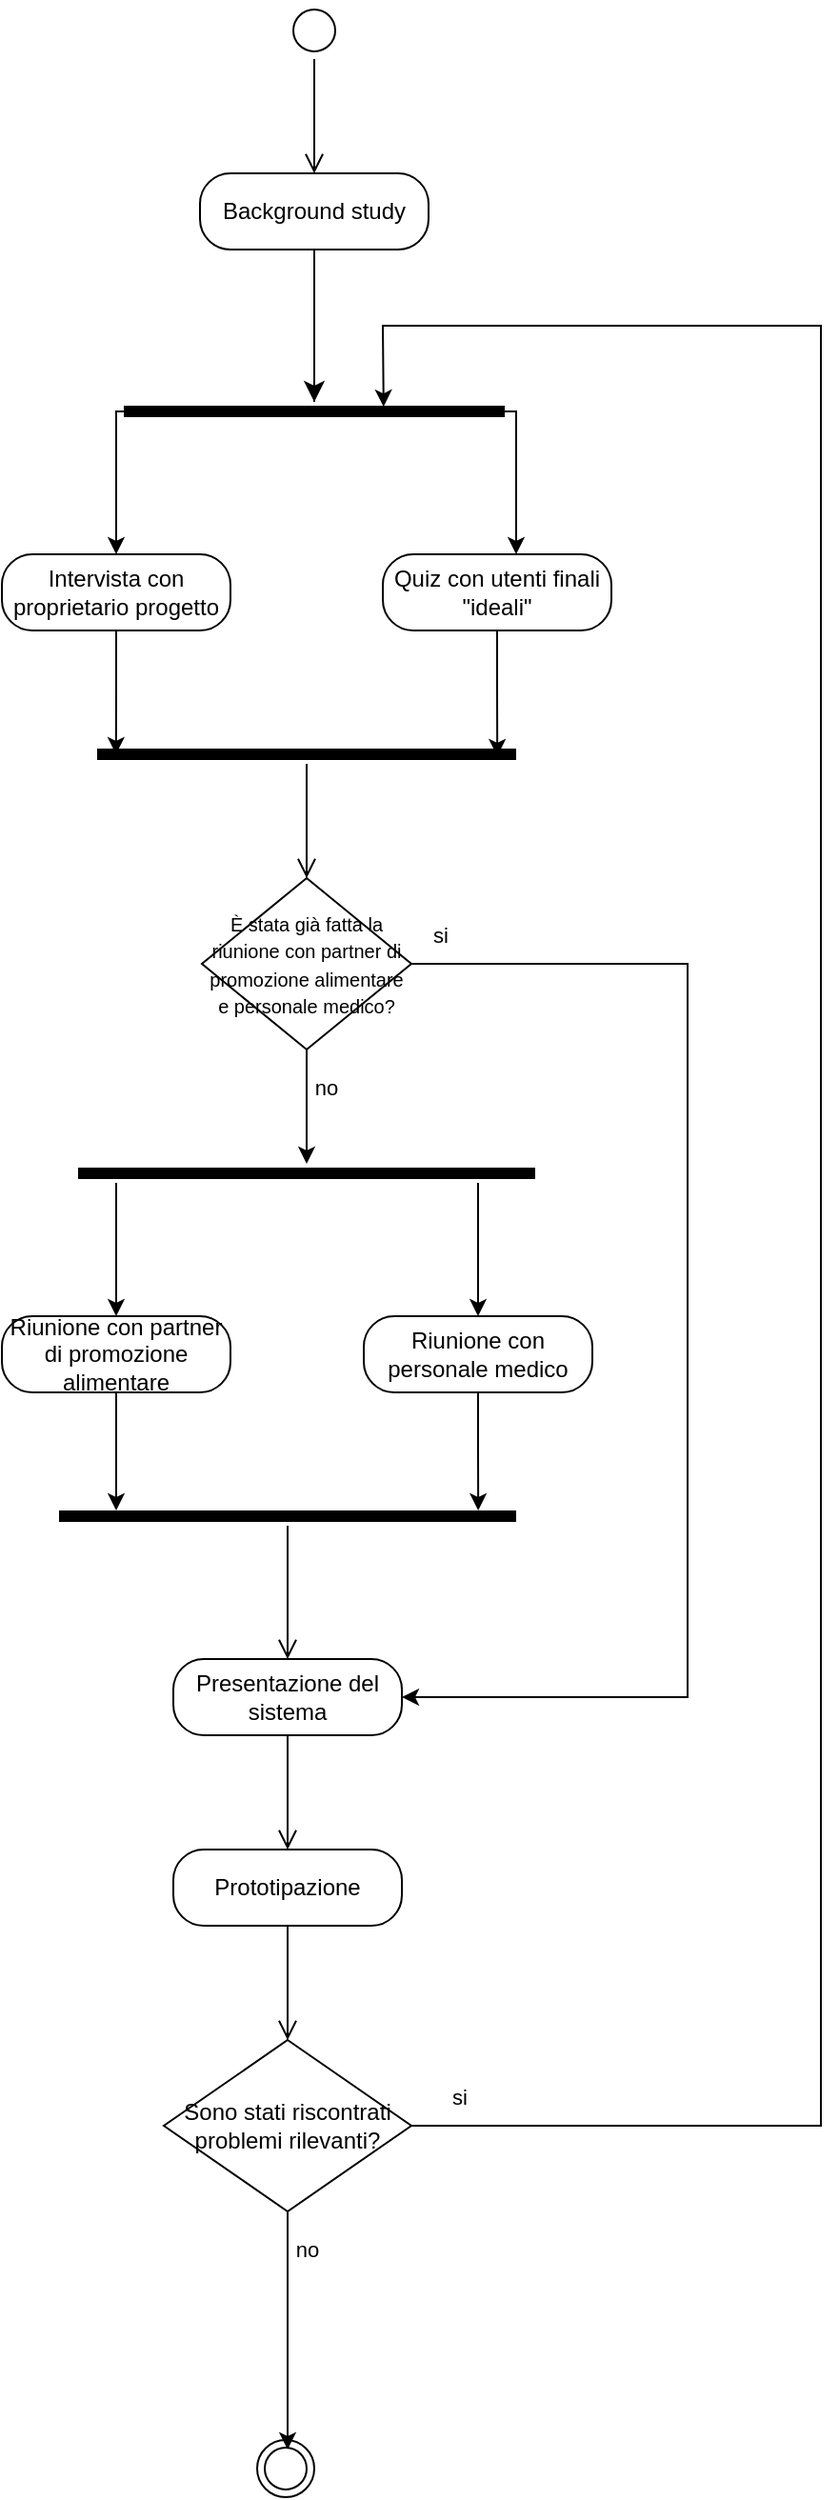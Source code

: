 <mxfile version="24.8.6">
  <diagram name="Pagina-1" id="o7er_3JSwbqKv7h95ZkJ">
    <mxGraphModel dx="271" dy="553" grid="1" gridSize="10" guides="1" tooltips="1" connect="1" arrows="1" fold="1" page="1" pageScale="1" pageWidth="827" pageHeight="1169" math="0" shadow="0">
      <root>
        <mxCell id="0" />
        <mxCell id="1" parent="0" />
        <mxCell id="KI7EJrQLjo3R3d8mQip6-1" value="" style="ellipse;html=1;shape=startState;" parent="1" vertex="1">
          <mxGeometry x="399" y="30" width="30" height="30" as="geometry" />
        </mxCell>
        <mxCell id="KI7EJrQLjo3R3d8mQip6-2" value="" style="edgeStyle=orthogonalEdgeStyle;html=1;verticalAlign=bottom;endArrow=open;endSize=8;rounded=0;entryX=0.5;entryY=0;entryDx=0;entryDy=0;" parent="1" source="KI7EJrQLjo3R3d8mQip6-1" target="KI7EJrQLjo3R3d8mQip6-8" edge="1">
          <mxGeometry relative="1" as="geometry">
            <mxPoint x="414" y="120" as="targetPoint" />
          </mxGeometry>
        </mxCell>
        <mxCell id="n6WLxBA4TBHIzsAKNH3i-16" value="" style="edgeStyle=orthogonalEdgeStyle;rounded=0;orthogonalLoop=1;jettySize=auto;html=1;entryX=0.955;entryY=0.6;entryDx=0;entryDy=0;entryPerimeter=0;endArrow=classic;endFill=1;" parent="1" source="KI7EJrQLjo3R3d8mQip6-3" target="n6WLxBA4TBHIzsAKNH3i-11" edge="1">
          <mxGeometry relative="1" as="geometry">
            <Array as="points" />
          </mxGeometry>
        </mxCell>
        <mxCell id="KI7EJrQLjo3R3d8mQip6-3" value="Quiz con utenti finali &quot;ideali&quot;" style="rounded=1;whiteSpace=wrap;html=1;arcSize=40;" parent="1" vertex="1">
          <mxGeometry x="450" y="320" width="120" height="40" as="geometry" />
        </mxCell>
        <mxCell id="n6WLxBA4TBHIzsAKNH3i-15" value="" style="edgeStyle=orthogonalEdgeStyle;rounded=0;orthogonalLoop=1;jettySize=auto;html=1;entryX=0.045;entryY=0.5;entryDx=0;entryDy=0;entryPerimeter=0;endArrow=classic;endFill=1;" parent="1" source="KI7EJrQLjo3R3d8mQip6-5" target="n6WLxBA4TBHIzsAKNH3i-11" edge="1">
          <mxGeometry relative="1" as="geometry" />
        </mxCell>
        <mxCell id="KI7EJrQLjo3R3d8mQip6-5" value="Intervista con proprietario progetto" style="rounded=1;whiteSpace=wrap;html=1;arcSize=40;" parent="1" vertex="1">
          <mxGeometry x="250" y="320" width="120" height="40" as="geometry" />
        </mxCell>
        <mxCell id="KI7EJrQLjo3R3d8mQip6-8" value="Background study" style="rounded=1;whiteSpace=wrap;html=1;arcSize=40;" parent="1" vertex="1">
          <mxGeometry x="354" y="120" width="120" height="40" as="geometry" />
        </mxCell>
        <mxCell id="KI7EJrQLjo3R3d8mQip6-9" value="" style="edgeStyle=orthogonalEdgeStyle;html=1;verticalAlign=bottom;endArrow=none;endSize=8;rounded=0;endFill=0;" parent="1" source="n6WLxBA4TBHIzsAKNH3i-5" edge="1">
          <mxGeometry relative="1" as="geometry">
            <mxPoint x="414" y="240" as="targetPoint" />
          </mxGeometry>
        </mxCell>
        <mxCell id="KI7EJrQLjo3R3d8mQip6-14" value="" style="edgeStyle=orthogonalEdgeStyle;html=1;verticalAlign=bottom;endArrow=open;endSize=8;rounded=0;entryX=0.5;entryY=0;entryDx=0;entryDy=0;" parent="1" source="n6WLxBA4TBHIzsAKNH3i-11" target="KI7EJrQLjo3R3d8mQip6-17" edge="1">
          <mxGeometry relative="1" as="geometry">
            <mxPoint x="414" y="490" as="targetPoint" />
            <mxPoint x="410" y="420" as="sourcePoint" />
          </mxGeometry>
        </mxCell>
        <mxCell id="KI7EJrQLjo3R3d8mQip6-22" value="" style="edgeStyle=orthogonalEdgeStyle;rounded=0;orthogonalLoop=1;jettySize=auto;html=1;endArrow=classic;endFill=1;" parent="1" source="KI7EJrQLjo3R3d8mQip6-17" edge="1">
          <mxGeometry relative="1" as="geometry">
            <mxPoint x="410" y="640" as="targetPoint" />
          </mxGeometry>
        </mxCell>
        <mxCell id="KI7EJrQLjo3R3d8mQip6-23" value="no" style="edgeLabel;html=1;align=center;verticalAlign=middle;resizable=0;points=[];" parent="KI7EJrQLjo3R3d8mQip6-22" vertex="1" connectable="0">
          <mxGeometry x="-0.433" y="-1" relative="1" as="geometry">
            <mxPoint x="11" y="3" as="offset" />
          </mxGeometry>
        </mxCell>
        <mxCell id="KI7EJrQLjo3R3d8mQip6-38" value="" style="edgeStyle=orthogonalEdgeStyle;rounded=0;orthogonalLoop=1;jettySize=auto;html=1;entryX=1;entryY=0.5;entryDx=0;entryDy=0;" parent="1" source="KI7EJrQLjo3R3d8mQip6-17" target="KI7EJrQLjo3R3d8mQip6-33" edge="1">
          <mxGeometry relative="1" as="geometry">
            <mxPoint x="560" y="535" as="targetPoint" />
            <Array as="points">
              <mxPoint x="610" y="535" />
              <mxPoint x="610" y="920" />
            </Array>
          </mxGeometry>
        </mxCell>
        <mxCell id="KI7EJrQLjo3R3d8mQip6-39" value="si" style="edgeLabel;html=1;align=center;verticalAlign=middle;resizable=0;points=[];" parent="KI7EJrQLjo3R3d8mQip6-38" vertex="1" connectable="0">
          <mxGeometry x="-0.944" y="3" relative="1" as="geometry">
            <mxPoint x="-4" y="-12" as="offset" />
          </mxGeometry>
        </mxCell>
        <mxCell id="KI7EJrQLjo3R3d8mQip6-17" value="&lt;font style=&quot;font-size: 10px;&quot;&gt;È stata già fatta la riunione con partner di promozione alimentare e personale medico?&lt;/font&gt;" style="rhombus;whiteSpace=wrap;html=1;" parent="1" vertex="1">
          <mxGeometry x="355" y="490" width="110" height="90" as="geometry" />
        </mxCell>
        <mxCell id="n6WLxBA4TBHIzsAKNH3i-19" value="" style="edgeStyle=orthogonalEdgeStyle;rounded=0;orthogonalLoop=1;jettySize=auto;html=1;entryX=0.125;entryY=0.2;entryDx=0;entryDy=0;entryPerimeter=0;" parent="1" source="KI7EJrQLjo3R3d8mQip6-26" target="n6WLxBA4TBHIzsAKNH3i-17" edge="1">
          <mxGeometry relative="1" as="geometry" />
        </mxCell>
        <mxCell id="KI7EJrQLjo3R3d8mQip6-26" value="Riunione con partner di promozione alimentare" style="rounded=1;whiteSpace=wrap;html=1;arcSize=40;" parent="1" vertex="1">
          <mxGeometry x="250" y="720" width="120" height="40" as="geometry" />
        </mxCell>
        <mxCell id="n6WLxBA4TBHIzsAKNH3i-20" value="" style="edgeStyle=orthogonalEdgeStyle;rounded=0;orthogonalLoop=1;jettySize=auto;html=1;entryX=0.917;entryY=0.2;entryDx=0;entryDy=0;entryPerimeter=0;" parent="1" source="KI7EJrQLjo3R3d8mQip6-28" target="n6WLxBA4TBHIzsAKNH3i-17" edge="1">
          <mxGeometry relative="1" as="geometry" />
        </mxCell>
        <mxCell id="KI7EJrQLjo3R3d8mQip6-28" value="Riunione con personale medico" style="rounded=1;whiteSpace=wrap;html=1;arcSize=40;" parent="1" vertex="1">
          <mxGeometry x="440" y="720" width="120" height="40" as="geometry" />
        </mxCell>
        <mxCell id="KI7EJrQLjo3R3d8mQip6-33" value="Presentazione del sistema" style="rounded=1;whiteSpace=wrap;html=1;arcSize=40;" parent="1" vertex="1">
          <mxGeometry x="340" y="900" width="120" height="40" as="geometry" />
        </mxCell>
        <mxCell id="KI7EJrQLjo3R3d8mQip6-34" value="" style="edgeStyle=orthogonalEdgeStyle;html=1;verticalAlign=bottom;endArrow=open;endSize=8;rounded=0;" parent="1" source="KI7EJrQLjo3R3d8mQip6-33" edge="1">
          <mxGeometry relative="1" as="geometry">
            <mxPoint x="400" y="1000" as="targetPoint" />
          </mxGeometry>
        </mxCell>
        <mxCell id="KI7EJrQLjo3R3d8mQip6-35" value="Prototipazione" style="rounded=1;whiteSpace=wrap;html=1;arcSize=40;" parent="1" vertex="1">
          <mxGeometry x="340" y="1000" width="120" height="40" as="geometry" />
        </mxCell>
        <mxCell id="KI7EJrQLjo3R3d8mQip6-36" value="" style="edgeStyle=orthogonalEdgeStyle;html=1;verticalAlign=bottom;endArrow=open;endSize=8;rounded=0;" parent="1" source="KI7EJrQLjo3R3d8mQip6-35" edge="1">
          <mxGeometry relative="1" as="geometry">
            <mxPoint x="400" y="1100" as="targetPoint" />
          </mxGeometry>
        </mxCell>
        <mxCell id="KI7EJrQLjo3R3d8mQip6-47" value="" style="edgeStyle=orthogonalEdgeStyle;rounded=0;orthogonalLoop=1;jettySize=auto;html=1;" parent="1" source="KI7EJrQLjo3R3d8mQip6-40" edge="1">
          <mxGeometry relative="1" as="geometry">
            <mxPoint x="400" y="1315" as="targetPoint" />
          </mxGeometry>
        </mxCell>
        <mxCell id="KI7EJrQLjo3R3d8mQip6-49" value="no" style="edgeLabel;html=1;align=center;verticalAlign=middle;resizable=0;points=[];" parent="KI7EJrQLjo3R3d8mQip6-47" vertex="1" connectable="0">
          <mxGeometry x="-0.633" y="-4" relative="1" as="geometry">
            <mxPoint x="14" y="-3" as="offset" />
          </mxGeometry>
        </mxCell>
        <mxCell id="KI7EJrQLjo3R3d8mQip6-40" value="Sono stati riscontrati problemi rilevanti?" style="rhombus;whiteSpace=wrap;html=1;" parent="1" vertex="1">
          <mxGeometry x="335" y="1100" width="130" height="90" as="geometry" />
        </mxCell>
        <mxCell id="KI7EJrQLjo3R3d8mQip6-48" value="" style="ellipse;html=1;shape=endState;" parent="1" vertex="1">
          <mxGeometry x="384" y="1310" width="30" height="30" as="geometry" />
        </mxCell>
        <mxCell id="n6WLxBA4TBHIzsAKNH3i-7" value="" style="edgeStyle=orthogonalEdgeStyle;html=1;verticalAlign=bottom;endArrow=classic;endSize=8;rounded=0;endFill=1;" parent="1" source="KI7EJrQLjo3R3d8mQip6-8" target="n6WLxBA4TBHIzsAKNH3i-5" edge="1">
          <mxGeometry relative="1" as="geometry">
            <mxPoint x="414" y="240" as="targetPoint" />
            <mxPoint x="414" y="160" as="sourcePoint" />
          </mxGeometry>
        </mxCell>
        <mxCell id="n6WLxBA4TBHIzsAKNH3i-8" value="" style="edgeStyle=orthogonalEdgeStyle;rounded=0;orthogonalLoop=1;jettySize=auto;html=1;entryX=0.5;entryY=0;entryDx=0;entryDy=0;exitX=0;exitY=0.5;exitDx=0;exitDy=0;exitPerimeter=0;" parent="1" source="n6WLxBA4TBHIzsAKNH3i-5" target="KI7EJrQLjo3R3d8mQip6-5" edge="1">
          <mxGeometry relative="1" as="geometry">
            <Array as="points">
              <mxPoint x="310" y="245" />
            </Array>
          </mxGeometry>
        </mxCell>
        <mxCell id="n6WLxBA4TBHIzsAKNH3i-9" value="" style="edgeStyle=orthogonalEdgeStyle;rounded=0;orthogonalLoop=1;jettySize=auto;html=1;exitX=1;exitY=0.5;exitDx=0;exitDy=0;exitPerimeter=0;" parent="1" source="n6WLxBA4TBHIzsAKNH3i-5" target="KI7EJrQLjo3R3d8mQip6-3" edge="1">
          <mxGeometry relative="1" as="geometry">
            <Array as="points">
              <mxPoint x="520" y="245" />
            </Array>
          </mxGeometry>
        </mxCell>
        <mxCell id="n6WLxBA4TBHIzsAKNH3i-5" value="" style="shape=line;html=1;strokeWidth=6;" parent="1" vertex="1">
          <mxGeometry x="314" y="240" width="200" height="10" as="geometry" />
        </mxCell>
        <mxCell id="n6WLxBA4TBHIzsAKNH3i-10" value="" style="endArrow=classic;html=1;rounded=0;exitX=1;exitY=0.5;exitDx=0;exitDy=0;entryX=0.682;entryY=0.254;entryDx=0;entryDy=0;entryPerimeter=0;" parent="1" source="KI7EJrQLjo3R3d8mQip6-40" target="n6WLxBA4TBHIzsAKNH3i-5" edge="1">
          <mxGeometry width="50" height="50" relative="1" as="geometry">
            <mxPoint x="492.2" y="1123.23" as="sourcePoint" />
            <mxPoint x="474.0" y="220.0" as="targetPoint" />
            <Array as="points">
              <mxPoint x="680" y="1145" />
              <mxPoint x="680" y="200" />
              <mxPoint x="450" y="200" />
            </Array>
          </mxGeometry>
        </mxCell>
        <mxCell id="n6WLxBA4TBHIzsAKNH3i-24" value="si" style="edgeLabel;html=1;align=center;verticalAlign=middle;resizable=0;points=[];" parent="n6WLxBA4TBHIzsAKNH3i-10" vertex="1" connectable="0">
          <mxGeometry x="-0.957" y="3" relative="1" as="geometry">
            <mxPoint x="-6" y="-12" as="offset" />
          </mxGeometry>
        </mxCell>
        <mxCell id="n6WLxBA4TBHIzsAKNH3i-11" value="" style="shape=line;html=1;strokeWidth=6;" parent="1" vertex="1">
          <mxGeometry x="300" y="420" width="220" height="10" as="geometry" />
        </mxCell>
        <mxCell id="n6WLxBA4TBHIzsAKNH3i-17" value="" style="shape=line;html=1;strokeWidth=6;" parent="1" vertex="1">
          <mxGeometry x="280" y="820" width="240" height="10" as="geometry" />
        </mxCell>
        <mxCell id="n6WLxBA4TBHIzsAKNH3i-18" value="" style="edgeStyle=orthogonalEdgeStyle;html=1;verticalAlign=bottom;endArrow=open;endSize=8;rounded=0;" parent="1" source="n6WLxBA4TBHIzsAKNH3i-17" edge="1">
          <mxGeometry relative="1" as="geometry">
            <mxPoint x="400" y="900" as="targetPoint" />
          </mxGeometry>
        </mxCell>
        <mxCell id="n6WLxBA4TBHIzsAKNH3i-22" value="" style="edgeStyle=orthogonalEdgeStyle;rounded=0;orthogonalLoop=1;jettySize=auto;html=1;" parent="1" source="n6WLxBA4TBHIzsAKNH3i-21" target="KI7EJrQLjo3R3d8mQip6-28" edge="1">
          <mxGeometry relative="1" as="geometry">
            <Array as="points">
              <mxPoint x="500" y="660" />
              <mxPoint x="500" y="660" />
            </Array>
          </mxGeometry>
        </mxCell>
        <mxCell id="n6WLxBA4TBHIzsAKNH3i-23" value="" style="edgeStyle=orthogonalEdgeStyle;rounded=0;orthogonalLoop=1;jettySize=auto;html=1;entryX=0.5;entryY=0;entryDx=0;entryDy=0;" parent="1" source="n6WLxBA4TBHIzsAKNH3i-21" target="KI7EJrQLjo3R3d8mQip6-26" edge="1">
          <mxGeometry relative="1" as="geometry">
            <Array as="points">
              <mxPoint x="310" y="670" />
              <mxPoint x="310" y="670" />
            </Array>
          </mxGeometry>
        </mxCell>
        <mxCell id="n6WLxBA4TBHIzsAKNH3i-21" value="" style="shape=line;html=1;strokeWidth=6;" parent="1" vertex="1">
          <mxGeometry x="290" y="640" width="240" height="10" as="geometry" />
        </mxCell>
      </root>
    </mxGraphModel>
  </diagram>
</mxfile>
